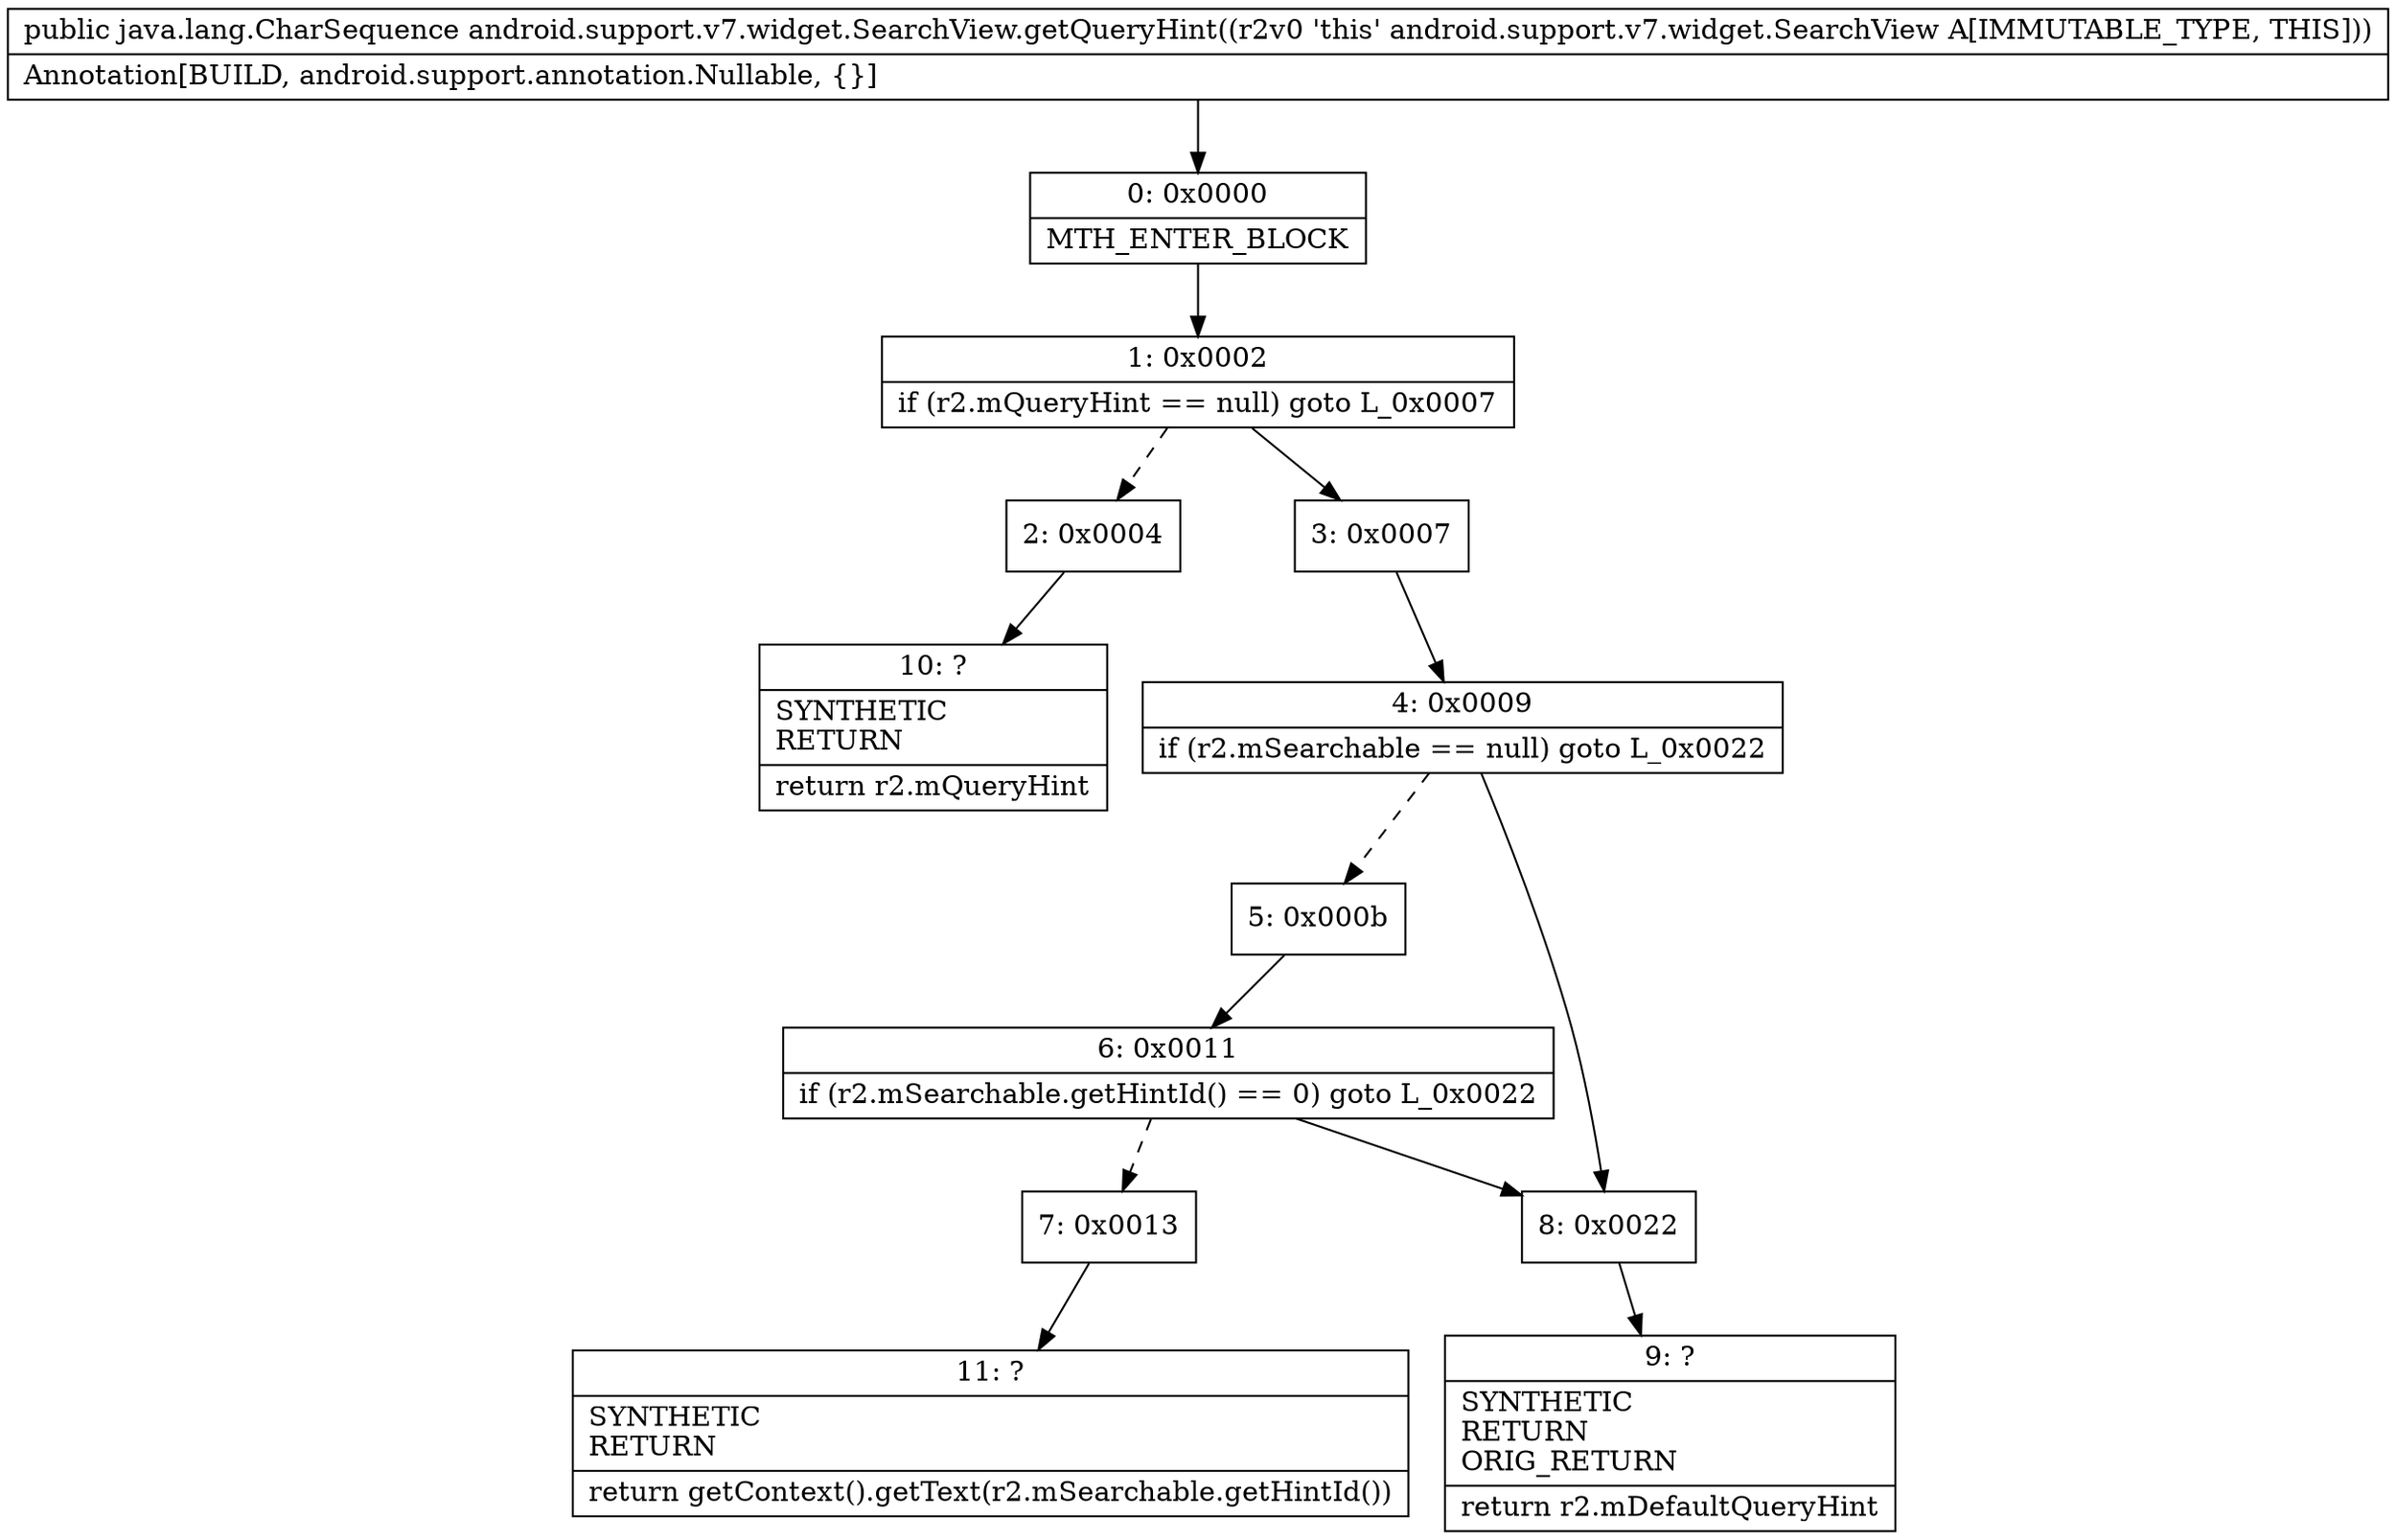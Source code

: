 digraph "CFG forandroid.support.v7.widget.SearchView.getQueryHint()Ljava\/lang\/CharSequence;" {
Node_0 [shape=record,label="{0\:\ 0x0000|MTH_ENTER_BLOCK\l}"];
Node_1 [shape=record,label="{1\:\ 0x0002|if (r2.mQueryHint == null) goto L_0x0007\l}"];
Node_2 [shape=record,label="{2\:\ 0x0004}"];
Node_3 [shape=record,label="{3\:\ 0x0007}"];
Node_4 [shape=record,label="{4\:\ 0x0009|if (r2.mSearchable == null) goto L_0x0022\l}"];
Node_5 [shape=record,label="{5\:\ 0x000b}"];
Node_6 [shape=record,label="{6\:\ 0x0011|if (r2.mSearchable.getHintId() == 0) goto L_0x0022\l}"];
Node_7 [shape=record,label="{7\:\ 0x0013}"];
Node_8 [shape=record,label="{8\:\ 0x0022}"];
Node_9 [shape=record,label="{9\:\ ?|SYNTHETIC\lRETURN\lORIG_RETURN\l|return r2.mDefaultQueryHint\l}"];
Node_10 [shape=record,label="{10\:\ ?|SYNTHETIC\lRETURN\l|return r2.mQueryHint\l}"];
Node_11 [shape=record,label="{11\:\ ?|SYNTHETIC\lRETURN\l|return getContext().getText(r2.mSearchable.getHintId())\l}"];
MethodNode[shape=record,label="{public java.lang.CharSequence android.support.v7.widget.SearchView.getQueryHint((r2v0 'this' android.support.v7.widget.SearchView A[IMMUTABLE_TYPE, THIS]))  | Annotation[BUILD, android.support.annotation.Nullable, \{\}]\l}"];
MethodNode -> Node_0;
Node_0 -> Node_1;
Node_1 -> Node_2[style=dashed];
Node_1 -> Node_3;
Node_2 -> Node_10;
Node_3 -> Node_4;
Node_4 -> Node_5[style=dashed];
Node_4 -> Node_8;
Node_5 -> Node_6;
Node_6 -> Node_7[style=dashed];
Node_6 -> Node_8;
Node_7 -> Node_11;
Node_8 -> Node_9;
}


